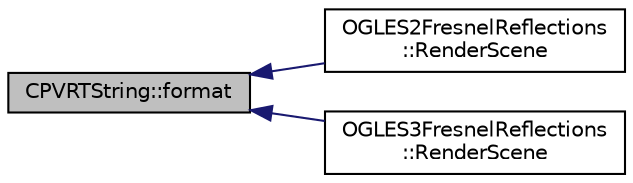 digraph "CPVRTString::format"
{
  edge [fontname="Helvetica",fontsize="10",labelfontname="Helvetica",labelfontsize="10"];
  node [fontname="Helvetica",fontsize="10",shape=record];
  rankdir="LR";
  Node1 [label="CPVRTString::format",height=0.2,width=0.4,color="black", fillcolor="grey75", style="filled", fontcolor="black"];
  Node1 -> Node2 [dir="back",color="midnightblue",fontsize="10",style="solid"];
  Node2 [label="OGLES2FresnelReflections\l::RenderScene",height=0.2,width=0.4,color="black", fillcolor="white", style="filled",URL="$class_o_g_l_e_s2_fresnel_reflections.html#a149dbb2fa2eff6e874103d9c33830ffb"];
  Node1 -> Node3 [dir="back",color="midnightblue",fontsize="10",style="solid"];
  Node3 [label="OGLES3FresnelReflections\l::RenderScene",height=0.2,width=0.4,color="black", fillcolor="white", style="filled",URL="$class_o_g_l_e_s3_fresnel_reflections.html#afa9408eb511bb825567e2711e37d0726"];
}
